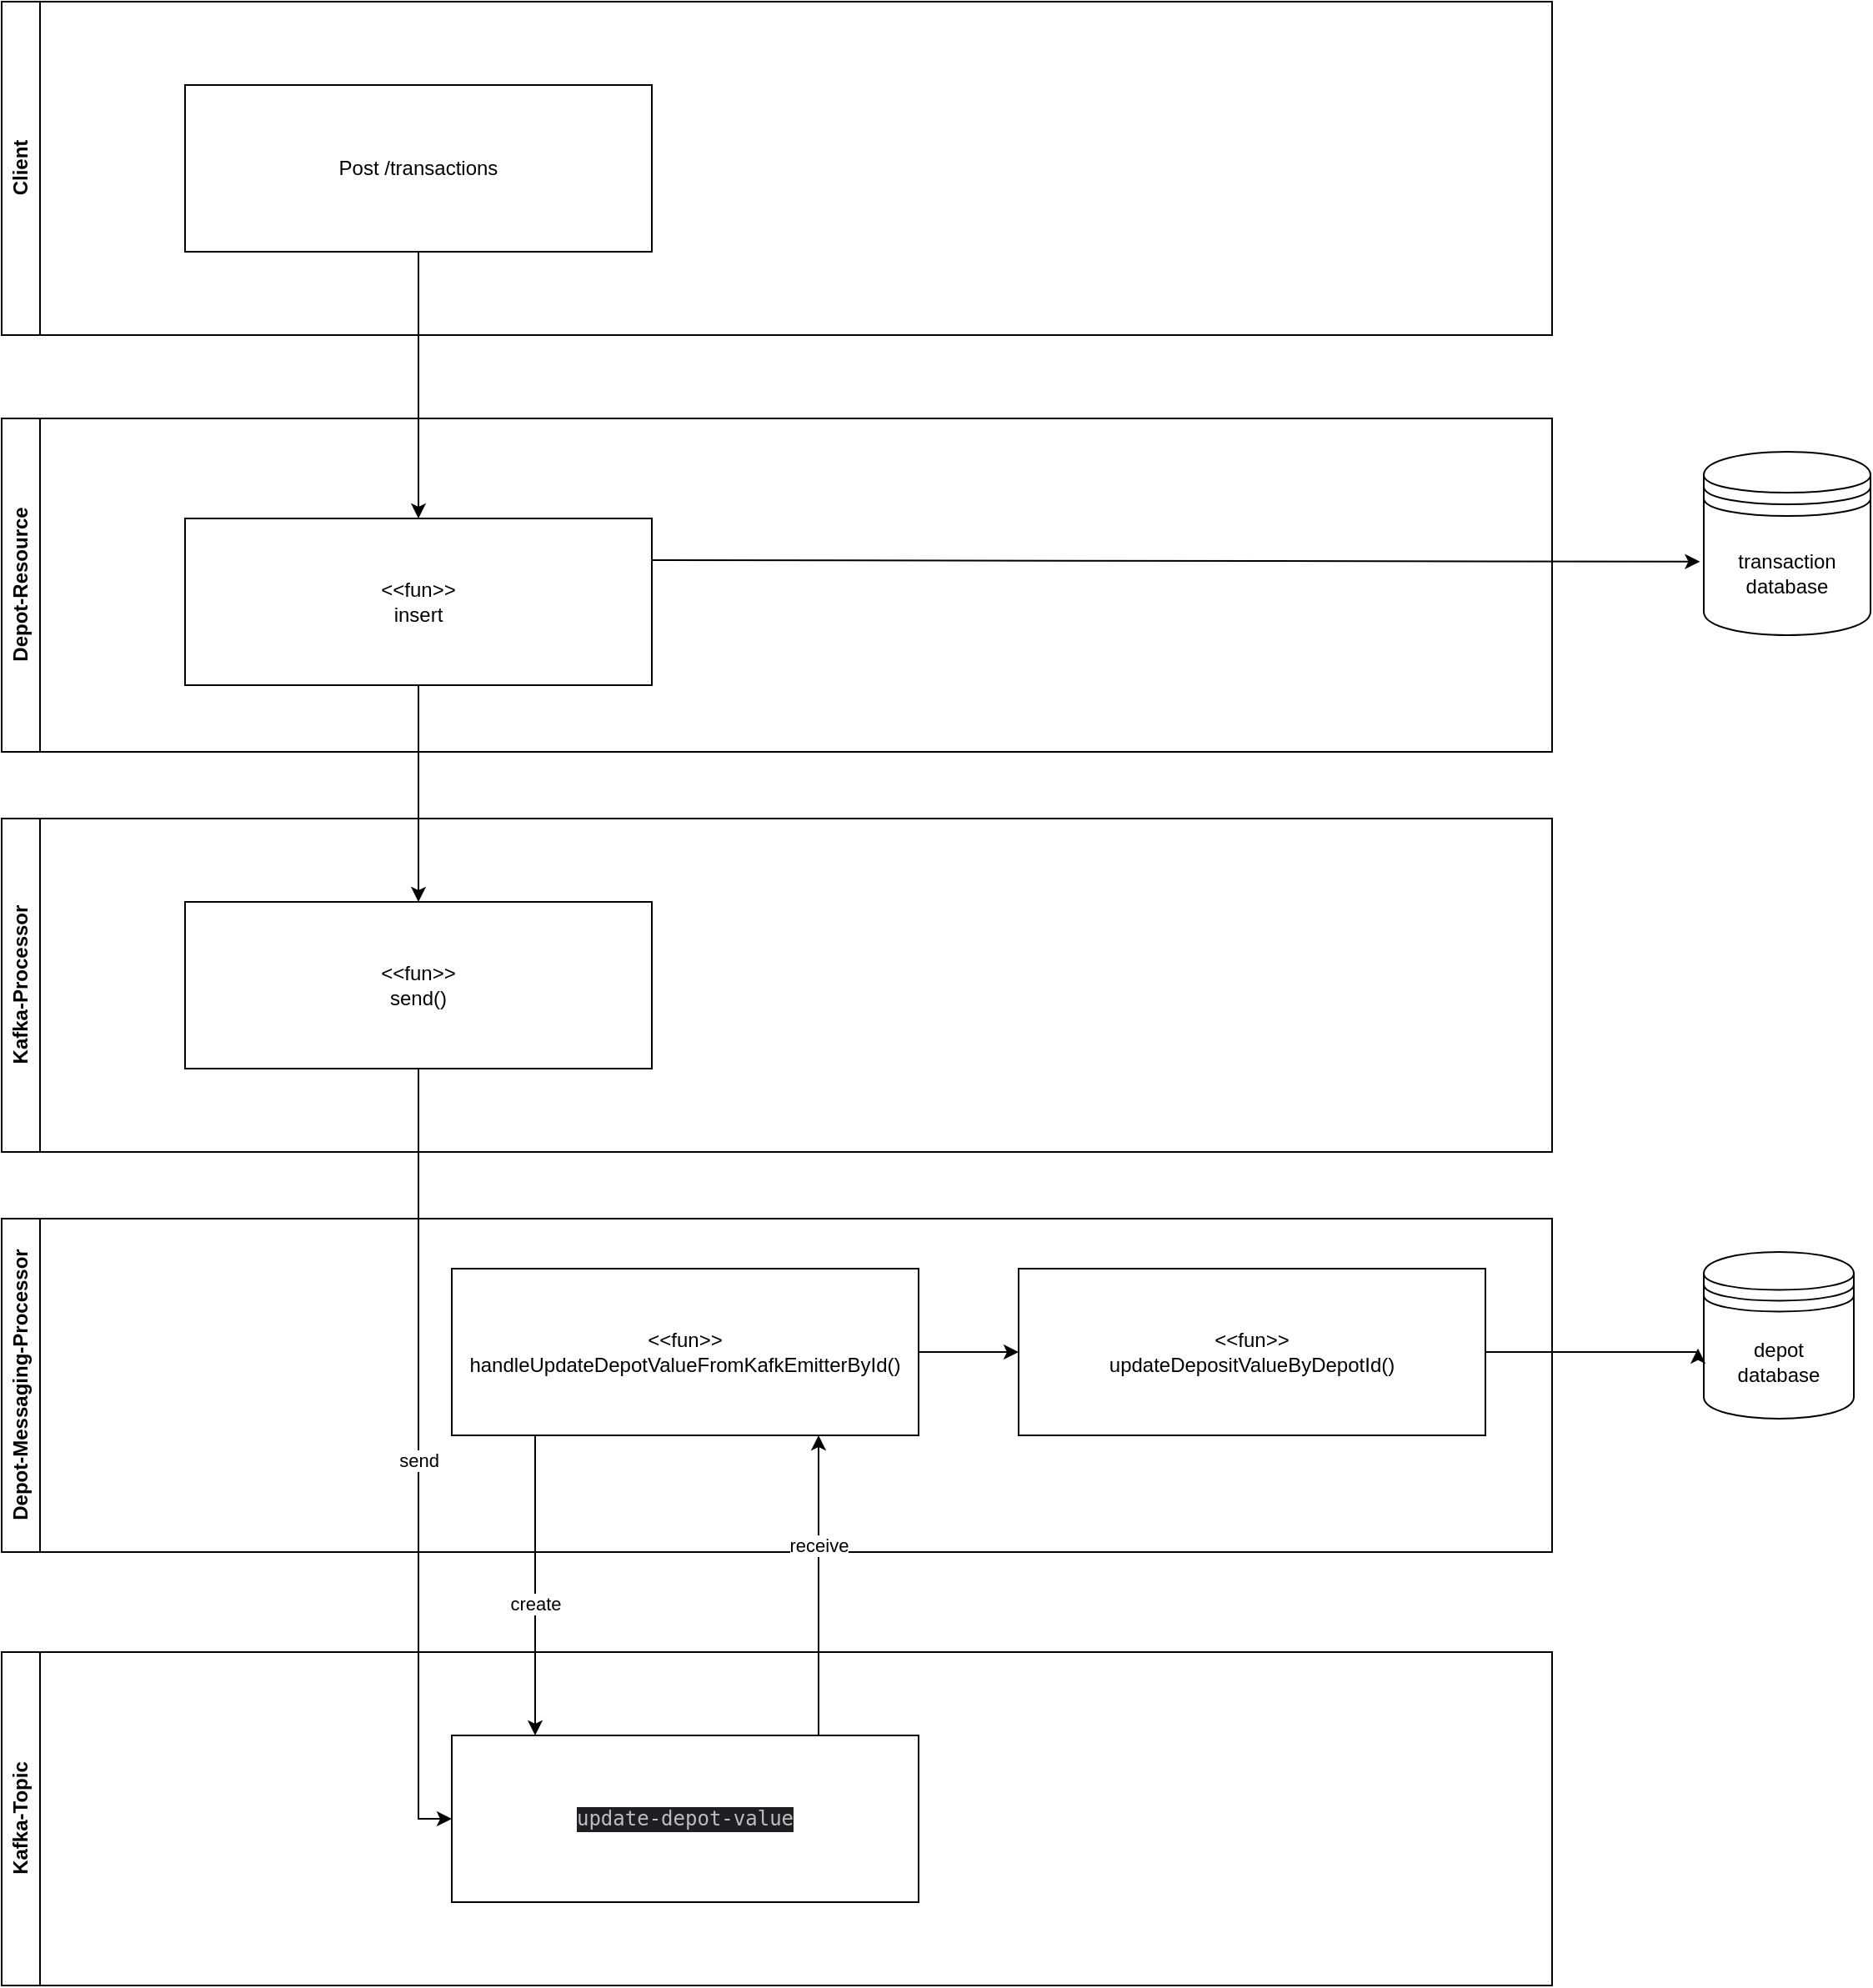 <mxfile version="23.1.5" type="device">
  <diagram name="Seite-1" id="0yb0ZHX9jofEM6catf-A">
    <mxGraphModel dx="1802" dy="889" grid="1" gridSize="10" guides="1" tooltips="1" connect="1" arrows="1" fold="1" page="1" pageScale="1" pageWidth="827" pageHeight="1169" math="0" shadow="0">
      <root>
        <mxCell id="0" />
        <mxCell id="1" parent="0" />
        <mxCell id="AfagKAXUVI6aSoaYIEJa-8" value="" style="edgeStyle=orthogonalEdgeStyle;rounded=0;orthogonalLoop=1;jettySize=auto;html=1;" parent="1" source="AfagKAXUVI6aSoaYIEJa-1" target="AfagKAXUVI6aSoaYIEJa-2" edge="1">
          <mxGeometry relative="1" as="geometry">
            <mxPoint x="330" y="390" as="sourcePoint" />
            <mxPoint x="330" y="540" as="targetPoint" />
          </mxGeometry>
        </mxCell>
        <mxCell id="AfagKAXUVI6aSoaYIEJa-7" value="Depot-Resource" style="swimlane;horizontal=0;whiteSpace=wrap;html=1;" parent="1" vertex="1">
          <mxGeometry x="130" y="480" width="930" height="200" as="geometry" />
        </mxCell>
        <mxCell id="AfagKAXUVI6aSoaYIEJa-2" value="&amp;lt;&amp;lt;fun&amp;gt;&amp;gt;&lt;br&gt;insert" style="rounded=0;whiteSpace=wrap;html=1;" parent="AfagKAXUVI6aSoaYIEJa-7" vertex="1">
          <mxGeometry x="110" y="60" width="280" height="100" as="geometry" />
        </mxCell>
        <mxCell id="AfagKAXUVI6aSoaYIEJa-9" value="Client" style="swimlane;horizontal=0;whiteSpace=wrap;html=1;" parent="1" vertex="1">
          <mxGeometry x="130" y="230" width="930" height="200" as="geometry" />
        </mxCell>
        <mxCell id="AfagKAXUVI6aSoaYIEJa-1" value="Post /transactions" style="rounded=0;whiteSpace=wrap;html=1;" parent="AfagKAXUVI6aSoaYIEJa-9" vertex="1">
          <mxGeometry x="110" y="50" width="280" height="100" as="geometry" />
        </mxCell>
        <mxCell id="AfagKAXUVI6aSoaYIEJa-10" value="Kafka-Processor" style="swimlane;horizontal=0;whiteSpace=wrap;html=1;" parent="1" vertex="1">
          <mxGeometry x="130" y="720" width="930" height="200" as="geometry" />
        </mxCell>
        <mxCell id="AfagKAXUVI6aSoaYIEJa-14" value="&amp;lt;&amp;lt;fun&amp;gt;&amp;gt;&lt;br&gt;send()" style="rounded=0;whiteSpace=wrap;html=1;" parent="AfagKAXUVI6aSoaYIEJa-10" vertex="1">
          <mxGeometry x="110" y="50" width="280" height="100" as="geometry" />
        </mxCell>
        <mxCell id="AfagKAXUVI6aSoaYIEJa-11" value="Kafka-Topic" style="swimlane;horizontal=0;whiteSpace=wrap;html=1;" parent="1" vertex="1">
          <mxGeometry x="130" y="1220" width="930" height="200" as="geometry" />
        </mxCell>
        <mxCell id="AfagKAXUVI6aSoaYIEJa-4" value="&lt;div style=&quot;background-color:#1e1f22;color:#bcbec4&quot;&gt;&lt;pre style=&quot;font-family:&#39;JetBrains Mono&#39;,monospace;font-size:12,0pt;&quot;&gt;update-depot-value&lt;/pre&gt;&lt;/div&gt;" style="rounded=0;whiteSpace=wrap;html=1;" parent="AfagKAXUVI6aSoaYIEJa-11" vertex="1">
          <mxGeometry x="270" y="50" width="280" height="100" as="geometry" />
        </mxCell>
        <mxCell id="AfagKAXUVI6aSoaYIEJa-19" value="transaction&lt;br&gt;database" style="shape=datastore;whiteSpace=wrap;html=1;" parent="1" vertex="1">
          <mxGeometry x="1151" y="500" width="100" height="110" as="geometry" />
        </mxCell>
        <mxCell id="AfagKAXUVI6aSoaYIEJa-20" value="" style="endArrow=classic;html=1;rounded=0;exitX=1;exitY=0.25;exitDx=0;exitDy=0;entryX=-0.023;entryY=0.599;entryDx=0;entryDy=0;entryPerimeter=0;" parent="1" source="AfagKAXUVI6aSoaYIEJa-2" target="AfagKAXUVI6aSoaYIEJa-19" edge="1">
          <mxGeometry width="50" height="50" relative="1" as="geometry">
            <mxPoint x="650" y="770" as="sourcePoint" />
            <mxPoint x="1080" y="570" as="targetPoint" />
          </mxGeometry>
        </mxCell>
        <mxCell id="u5zBCeCKhTnqwnaylfas-1" style="edgeStyle=orthogonalEdgeStyle;rounded=0;orthogonalLoop=1;jettySize=auto;html=1;" edge="1" parent="1" source="AfagKAXUVI6aSoaYIEJa-2" target="AfagKAXUVI6aSoaYIEJa-14">
          <mxGeometry relative="1" as="geometry" />
        </mxCell>
        <mxCell id="u5zBCeCKhTnqwnaylfas-2" value="send" style="edgeStyle=orthogonalEdgeStyle;rounded=0;orthogonalLoop=1;jettySize=auto;html=1;entryX=0;entryY=0.5;entryDx=0;entryDy=0;" edge="1" parent="1" source="AfagKAXUVI6aSoaYIEJa-14" target="AfagKAXUVI6aSoaYIEJa-4">
          <mxGeometry relative="1" as="geometry" />
        </mxCell>
        <mxCell id="u5zBCeCKhTnqwnaylfas-3" value="Depot-Messaging-Processor" style="swimlane;horizontal=0;whiteSpace=wrap;html=1;" vertex="1" parent="1">
          <mxGeometry x="130" y="960" width="930" height="200" as="geometry" />
        </mxCell>
        <mxCell id="u5zBCeCKhTnqwnaylfas-12" value="" style="edgeStyle=orthogonalEdgeStyle;rounded=0;orthogonalLoop=1;jettySize=auto;html=1;" edge="1" parent="u5zBCeCKhTnqwnaylfas-3" source="u5zBCeCKhTnqwnaylfas-5" target="u5zBCeCKhTnqwnaylfas-11">
          <mxGeometry relative="1" as="geometry">
            <Array as="points">
              <mxPoint x="640" y="80" />
              <mxPoint x="640" y="80" />
            </Array>
          </mxGeometry>
        </mxCell>
        <mxCell id="u5zBCeCKhTnqwnaylfas-5" value="&amp;lt;&amp;lt;fun&amp;gt;&amp;gt;&lt;br&gt;handleUpdateDepotValueFromKafkEmitterById()" style="rounded=0;whiteSpace=wrap;html=1;" vertex="1" parent="u5zBCeCKhTnqwnaylfas-3">
          <mxGeometry x="270" y="30" width="280" height="100" as="geometry" />
        </mxCell>
        <mxCell id="u5zBCeCKhTnqwnaylfas-11" value="&amp;lt;&amp;lt;fun&amp;gt;&amp;gt;&lt;br&gt;updateDepositValueByDepotId()" style="rounded=0;whiteSpace=wrap;html=1;" vertex="1" parent="u5zBCeCKhTnqwnaylfas-3">
          <mxGeometry x="610" y="30" width="280" height="100" as="geometry" />
        </mxCell>
        <mxCell id="u5zBCeCKhTnqwnaylfas-6" style="edgeStyle=orthogonalEdgeStyle;rounded=0;orthogonalLoop=1;jettySize=auto;html=1;" edge="1" parent="1" source="u5zBCeCKhTnqwnaylfas-5" target="AfagKAXUVI6aSoaYIEJa-4">
          <mxGeometry relative="1" as="geometry">
            <Array as="points">
              <mxPoint x="450" y="1120" />
              <mxPoint x="450" y="1120" />
            </Array>
          </mxGeometry>
        </mxCell>
        <mxCell id="u5zBCeCKhTnqwnaylfas-7" value="create" style="edgeLabel;html=1;align=center;verticalAlign=middle;resizable=0;points=[];" vertex="1" connectable="0" parent="u5zBCeCKhTnqwnaylfas-6">
          <mxGeometry x="0.118" relative="1" as="geometry">
            <mxPoint as="offset" />
          </mxGeometry>
        </mxCell>
        <mxCell id="u5zBCeCKhTnqwnaylfas-8" style="edgeStyle=orthogonalEdgeStyle;rounded=0;orthogonalLoop=1;jettySize=auto;html=1;" edge="1" parent="1" source="AfagKAXUVI6aSoaYIEJa-4" target="u5zBCeCKhTnqwnaylfas-5">
          <mxGeometry relative="1" as="geometry">
            <Array as="points">
              <mxPoint x="620" y="1120" />
              <mxPoint x="620" y="1120" />
            </Array>
          </mxGeometry>
        </mxCell>
        <mxCell id="u5zBCeCKhTnqwnaylfas-9" value="receive" style="edgeLabel;html=1;align=center;verticalAlign=middle;resizable=0;points=[];" vertex="1" connectable="0" parent="u5zBCeCKhTnqwnaylfas-8">
          <mxGeometry x="0.272" relative="1" as="geometry">
            <mxPoint as="offset" />
          </mxGeometry>
        </mxCell>
        <mxCell id="u5zBCeCKhTnqwnaylfas-13" value="depot&lt;br&gt;database" style="shape=datastore;whiteSpace=wrap;html=1;" vertex="1" parent="1">
          <mxGeometry x="1151" y="980" width="90" height="100" as="geometry" />
        </mxCell>
        <mxCell id="u5zBCeCKhTnqwnaylfas-14" style="edgeStyle=orthogonalEdgeStyle;rounded=0;orthogonalLoop=1;jettySize=auto;html=1;entryX=-0.039;entryY=0.579;entryDx=0;entryDy=0;entryPerimeter=0;" edge="1" parent="1" source="u5zBCeCKhTnqwnaylfas-11" target="u5zBCeCKhTnqwnaylfas-13">
          <mxGeometry relative="1" as="geometry">
            <Array as="points">
              <mxPoint x="1148" y="1040" />
            </Array>
          </mxGeometry>
        </mxCell>
      </root>
    </mxGraphModel>
  </diagram>
</mxfile>
